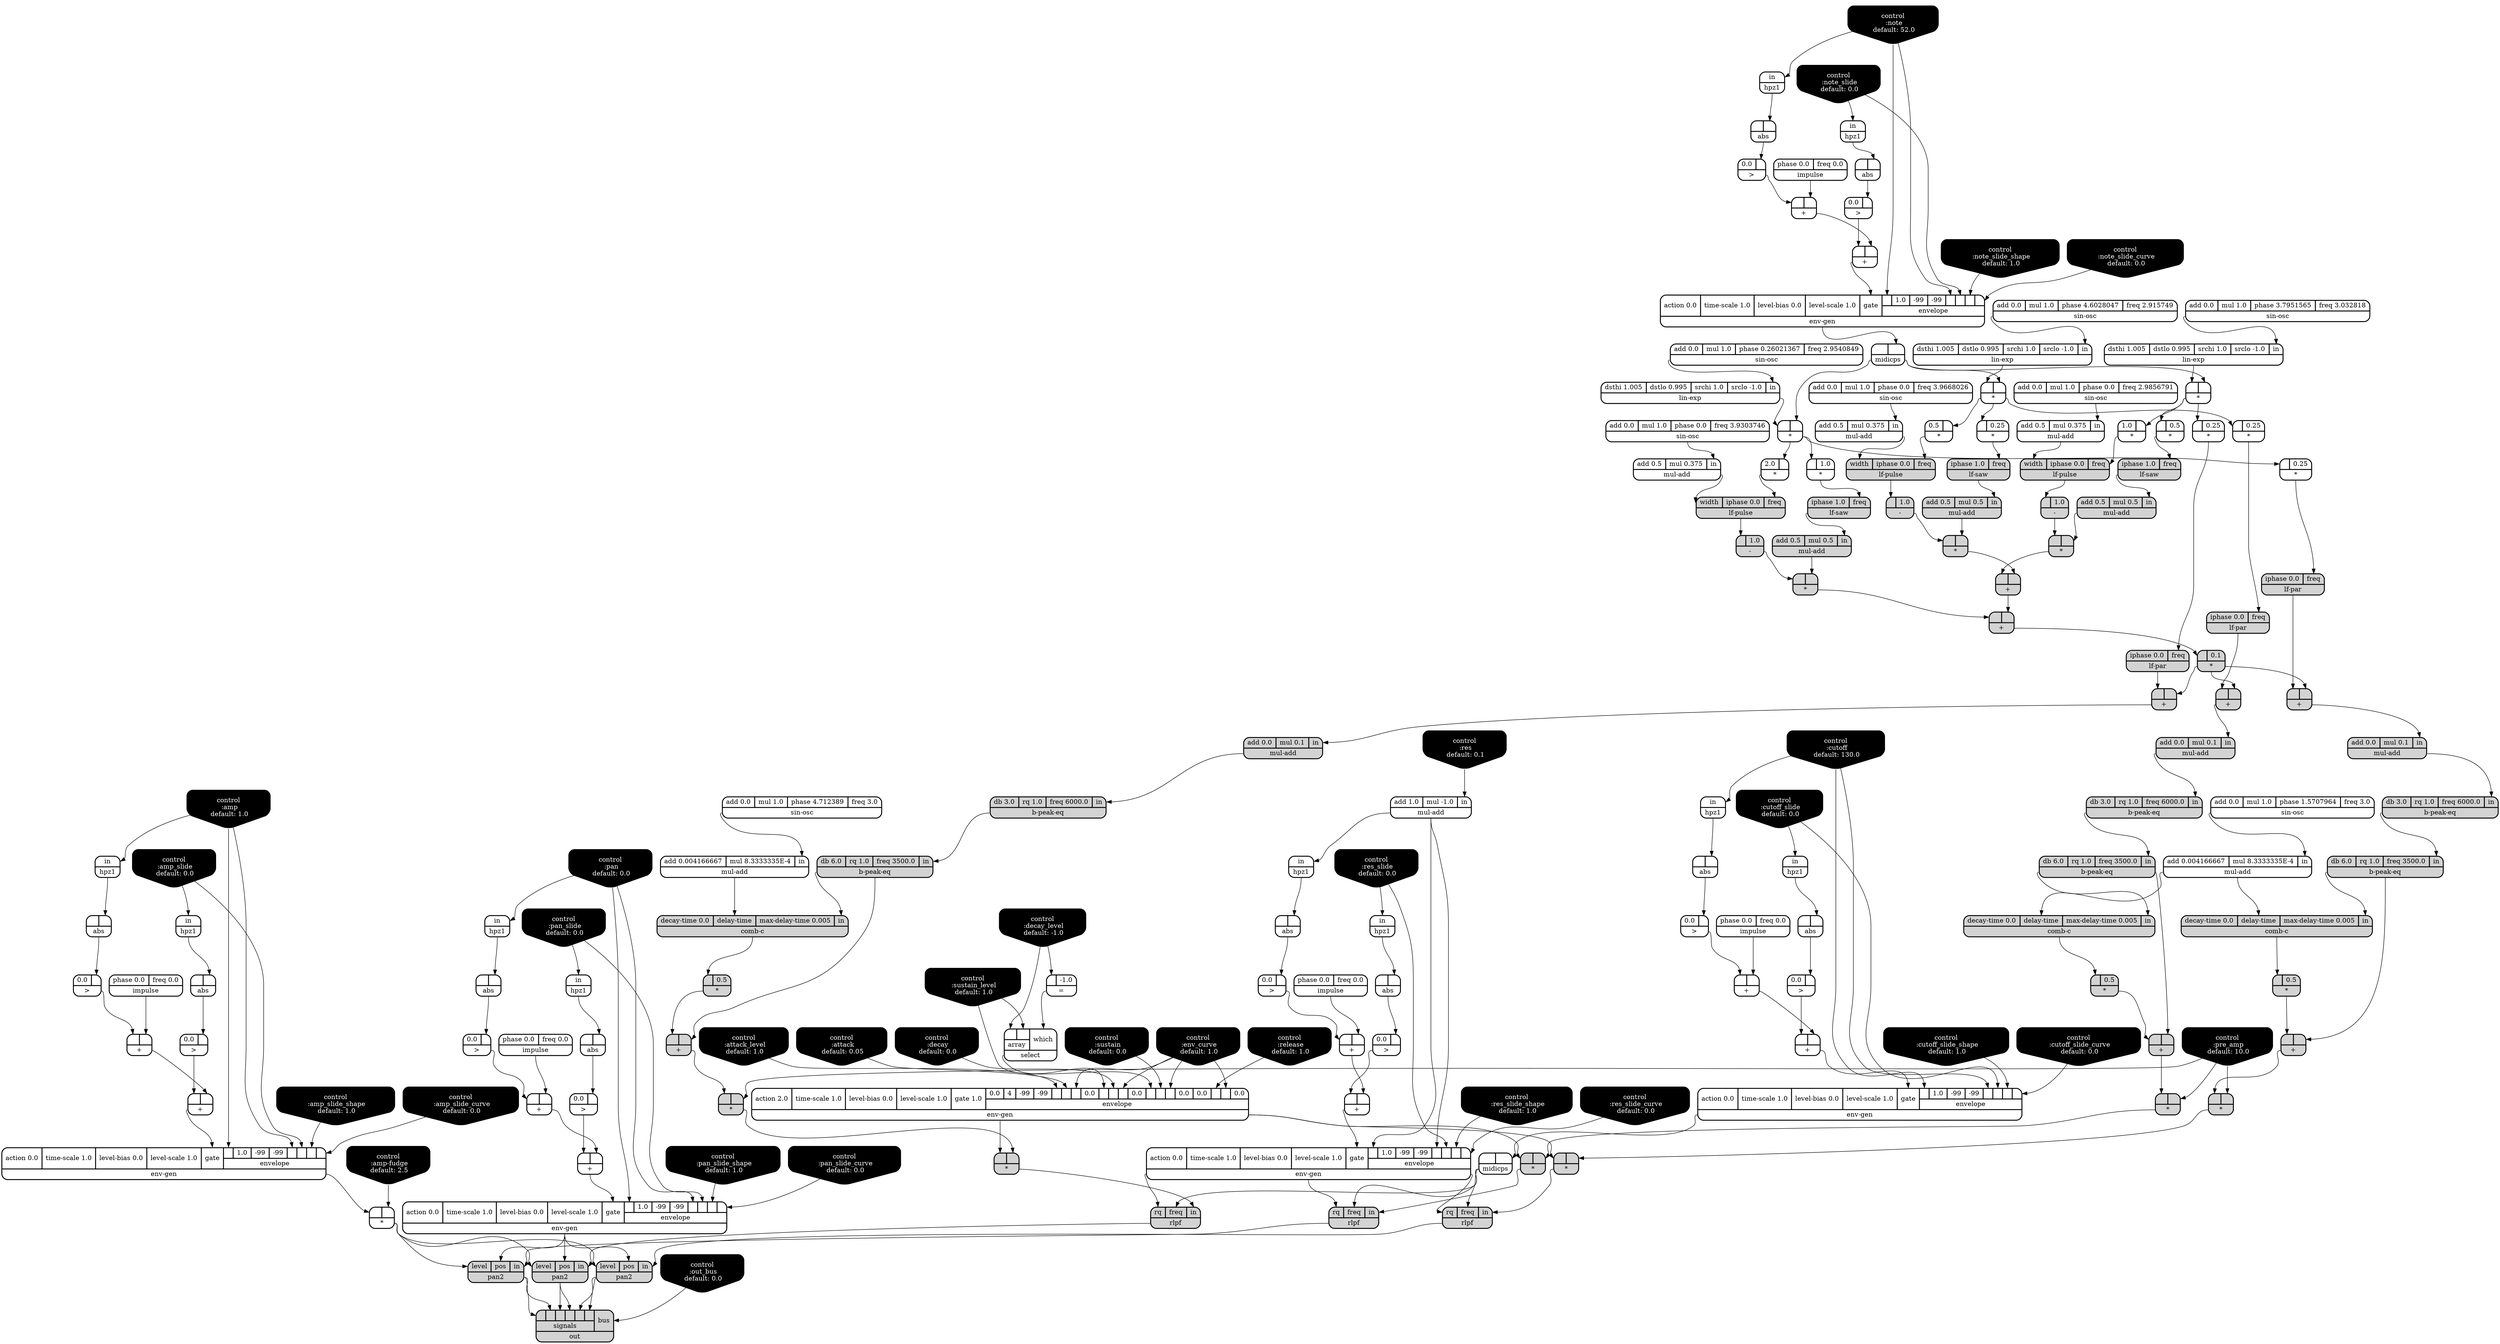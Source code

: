 digraph synthdef {
44 [label = "{{ <b> |<a> } |<__UG_NAME__>* }" style="bold, rounded" shape=record rankdir=LR];
45 [label = "{{ <b> |<a> 0.25} |<__UG_NAME__>* }" style="bold, rounded" shape=record rankdir=LR];
48 [label = "{{ <b> 0.5|<a> } |<__UG_NAME__>* }" style="bold, rounded" shape=record rankdir=LR];
53 [label = "{{ <b> |<a> } |<__UG_NAME__>* }" style="filled, bold, rounded"  shape=record rankdir=LR];
56 [label = "{{ <b> |<a> } |<__UG_NAME__>* }" style="bold, rounded" shape=record rankdir=LR];
57 [label = "{{ <b> |<a> 0.5} |<__UG_NAME__>* }" style="bold, rounded" shape=record rankdir=LR];
60 [label = "{{ <b> 1.0|<a> } |<__UG_NAME__>* }" style="bold, rounded" shape=record rankdir=LR];
65 [label = "{{ <b> |<a> } |<__UG_NAME__>* }" style="filled, bold, rounded"  shape=record rankdir=LR];
69 [label = "{{ <b> |<a> } |<__UG_NAME__>* }" style="bold, rounded" shape=record rankdir=LR];
70 [label = "{{ <b> |<a> 1.0} |<__UG_NAME__>* }" style="bold, rounded" shape=record rankdir=LR];
73 [label = "{{ <b> 2.0|<a> } |<__UG_NAME__>* }" style="bold, rounded" shape=record rankdir=LR];
78 [label = "{{ <b> |<a> } |<__UG_NAME__>* }" style="filled, bold, rounded"  shape=record rankdir=LR];
80 [label = "{{ <b> |<a> 0.1} |<__UG_NAME__>* }" style="filled, bold, rounded"  shape=record rankdir=LR];
81 [label = "{{ <b> |<a> 0.25} |<__UG_NAME__>* }" style="bold, rounded" shape=record rankdir=LR];
96 [label = "{{ <b> |<a> 0.25} |<__UG_NAME__>* }" style="bold, rounded" shape=record rankdir=LR];
105 [label = "{{ <b> |<a> 0.5} |<__UG_NAME__>* }" style="filled, bold, rounded"  shape=record rankdir=LR];
107 [label = "{{ <b> |<a> } |<__UG_NAME__>* }" style="filled, bold, rounded"  shape=record rankdir=LR];
111 [label = "{{ <b> |<a> } |<__UG_NAME__>* }" style="filled, bold, rounded"  shape=record rankdir=LR];
146 [label = "{{ <b> |<a> } |<__UG_NAME__>* }" style="bold, rounded" shape=record rankdir=LR];
151 [label = "{{ <b> |<a> 0.25} |<__UG_NAME__>* }" style="bold, rounded" shape=record rankdir=LR];
158 [label = "{{ <b> |<a> 0.5} |<__UG_NAME__>* }" style="filled, bold, rounded"  shape=record rankdir=LR];
160 [label = "{{ <b> |<a> } |<__UG_NAME__>* }" style="filled, bold, rounded"  shape=record rankdir=LR];
161 [label = "{{ <b> |<a> } |<__UG_NAME__>* }" style="filled, bold, rounded"  shape=record rankdir=LR];
163 [label = "{{ <b> |<a> 0.5} |<__UG_NAME__>* }" style="filled, bold, rounded"  shape=record rankdir=LR];
165 [label = "{{ <b> |<a> } |<__UG_NAME__>* }" style="filled, bold, rounded"  shape=record rankdir=LR];
166 [label = "{{ <b> |<a> } |<__UG_NAME__>* }" style="filled, bold, rounded"  shape=record rankdir=LR];
35 [label = "{{ <b> |<a> } |<__UG_NAME__>+ }" style="bold, rounded" shape=record rankdir=LR];
39 [label = "{{ <b> |<a> } |<__UG_NAME__>+ }" style="bold, rounded" shape=record rankdir=LR];
66 [label = "{{ <b> |<a> } |<__UG_NAME__>+ }" style="filled, bold, rounded"  shape=record rankdir=LR];
79 [label = "{{ <b> |<a> } |<__UG_NAME__>+ }" style="filled, bold, rounded"  shape=record rankdir=LR];
83 [label = "{{ <b> |<a> } |<__UG_NAME__>+ }" style="filled, bold, rounded"  shape=record rankdir=LR];
91 [label = "{{ <b> |<a> } |<__UG_NAME__>+ }" style="bold, rounded" shape=record rankdir=LR];
95 [label = "{{ <b> |<a> } |<__UG_NAME__>+ }" style="bold, rounded" shape=record rankdir=LR];
98 [label = "{{ <b> |<a> } |<__UG_NAME__>+ }" style="filled, bold, rounded"  shape=record rankdir=LR];
106 [label = "{{ <b> |<a> } |<__UG_NAME__>+ }" style="filled, bold, rounded"  shape=record rankdir=LR];
116 [label = "{{ <b> |<a> } |<__UG_NAME__>+ }" style="bold, rounded" shape=record rankdir=LR];
120 [label = "{{ <b> |<a> } |<__UG_NAME__>+ }" style="bold, rounded" shape=record rankdir=LR];
128 [label = "{{ <b> |<a> } |<__UG_NAME__>+ }" style="bold, rounded" shape=record rankdir=LR];
132 [label = "{{ <b> |<a> } |<__UG_NAME__>+ }" style="bold, rounded" shape=record rankdir=LR];
140 [label = "{{ <b> |<a> } |<__UG_NAME__>+ }" style="bold, rounded" shape=record rankdir=LR];
144 [label = "{{ <b> |<a> } |<__UG_NAME__>+ }" style="bold, rounded" shape=record rankdir=LR];
153 [label = "{{ <b> |<a> } |<__UG_NAME__>+ }" style="filled, bold, rounded"  shape=record rankdir=LR];
159 [label = "{{ <b> |<a> } |<__UG_NAME__>+ }" style="filled, bold, rounded"  shape=record rankdir=LR];
164 [label = "{{ <b> |<a> } |<__UG_NAME__>+ }" style="filled, bold, rounded"  shape=record rankdir=LR];
52 [label = "{{ <b> |<a> 1.0} |<__UG_NAME__>- }" style="filled, bold, rounded"  shape=record rankdir=LR];
64 [label = "{{ <b> |<a> 1.0} |<__UG_NAME__>- }" style="filled, bold, rounded"  shape=record rankdir=LR];
77 [label = "{{ <b> |<a> 1.0} |<__UG_NAME__>- }" style="filled, bold, rounded"  shape=record rankdir=LR];
108 [label = "{{ <b> |<a> -1.0} |<__UG_NAME__>= }" style="bold, rounded" shape=record rankdir=LR];
34 [label = "{{ <b> 0.0|<a> } |<__UG_NAME__>\> }" style="bold, rounded" shape=record rankdir=LR];
38 [label = "{{ <b> 0.0|<a> } |<__UG_NAME__>\> }" style="bold, rounded" shape=record rankdir=LR];
90 [label = "{{ <b> 0.0|<a> } |<__UG_NAME__>\> }" style="bold, rounded" shape=record rankdir=LR];
94 [label = "{{ <b> 0.0|<a> } |<__UG_NAME__>\> }" style="bold, rounded" shape=record rankdir=LR];
115 [label = "{{ <b> 0.0|<a> } |<__UG_NAME__>\> }" style="bold, rounded" shape=record rankdir=LR];
119 [label = "{{ <b> 0.0|<a> } |<__UG_NAME__>\> }" style="bold, rounded" shape=record rankdir=LR];
127 [label = "{{ <b> 0.0|<a> } |<__UG_NAME__>\> }" style="bold, rounded" shape=record rankdir=LR];
131 [label = "{{ <b> 0.0|<a> } |<__UG_NAME__>\> }" style="bold, rounded" shape=record rankdir=LR];
139 [label = "{{ <b> 0.0|<a> } |<__UG_NAME__>\> }" style="bold, rounded" shape=record rankdir=LR];
143 [label = "{{ <b> 0.0|<a> } |<__UG_NAME__>\> }" style="bold, rounded" shape=record rankdir=LR];
33 [label = "{{ <b> |<a> } |<__UG_NAME__>abs }" style="bold, rounded" shape=record rankdir=LR];
37 [label = "{{ <b> |<a> } |<__UG_NAME__>abs }" style="bold, rounded" shape=record rankdir=LR];
89 [label = "{{ <b> |<a> } |<__UG_NAME__>abs }" style="bold, rounded" shape=record rankdir=LR];
93 [label = "{{ <b> |<a> } |<__UG_NAME__>abs }" style="bold, rounded" shape=record rankdir=LR];
114 [label = "{{ <b> |<a> } |<__UG_NAME__>abs }" style="bold, rounded" shape=record rankdir=LR];
118 [label = "{{ <b> |<a> } |<__UG_NAME__>abs }" style="bold, rounded" shape=record rankdir=LR];
126 [label = "{{ <b> |<a> } |<__UG_NAME__>abs }" style="bold, rounded" shape=record rankdir=LR];
130 [label = "{{ <b> |<a> } |<__UG_NAME__>abs }" style="bold, rounded" shape=record rankdir=LR];
138 [label = "{{ <b> |<a> } |<__UG_NAME__>abs }" style="bold, rounded" shape=record rankdir=LR];
142 [label = "{{ <b> |<a> } |<__UG_NAME__>abs }" style="bold, rounded" shape=record rankdir=LR];
85 [label = "{{ <db> db 3.0|<rq> rq 1.0|<freq> freq 6000.0|<in> in} |<__UG_NAME__>b-peak-eq }" style="filled, bold, rounded"  shape=record rankdir=LR];
86 [label = "{{ <db> db 6.0|<rq> rq 1.0|<freq> freq 3500.0|<in> in} |<__UG_NAME__>b-peak-eq }" style="filled, bold, rounded"  shape=record rankdir=LR];
100 [label = "{{ <db> db 3.0|<rq> rq 1.0|<freq> freq 6000.0|<in> in} |<__UG_NAME__>b-peak-eq }" style="filled, bold, rounded"  shape=record rankdir=LR];
101 [label = "{{ <db> db 6.0|<rq> rq 1.0|<freq> freq 3500.0|<in> in} |<__UG_NAME__>b-peak-eq }" style="filled, bold, rounded"  shape=record rankdir=LR];
155 [label = "{{ <db> db 3.0|<rq> rq 1.0|<freq> freq 6000.0|<in> in} |<__UG_NAME__>b-peak-eq }" style="filled, bold, rounded"  shape=record rankdir=LR];
156 [label = "{{ <db> db 6.0|<rq> rq 1.0|<freq> freq 3500.0|<in> in} |<__UG_NAME__>b-peak-eq }" style="filled, bold, rounded"  shape=record rankdir=LR];
104 [label = "{{ <decay____time> decay-time 0.0|<delay____time> delay-time|<max____delay____time> max-delay-time 0.005|<in> in} |<__UG_NAME__>comb-c }" style="filled, bold, rounded"  shape=record rankdir=LR];
150 [label = "{{ <decay____time> decay-time 0.0|<delay____time> delay-time|<max____delay____time> max-delay-time 0.005|<in> in} |<__UG_NAME__>comb-c }" style="filled, bold, rounded"  shape=record rankdir=LR];
157 [label = "{{ <decay____time> decay-time 0.0|<delay____time> delay-time|<max____delay____time> max-delay-time 0.005|<in> in} |<__UG_NAME__>comb-c }" style="filled, bold, rounded"  shape=record rankdir=LR];
0 [label = "control
 :note
 default: 52.0" shape=invhouse style="rounded, filled, bold" fillcolor=black fontcolor=white ]; 
1 [label = "control
 :note_slide
 default: 0.0" shape=invhouse style="rounded, filled, bold" fillcolor=black fontcolor=white ]; 
2 [label = "control
 :note_slide_shape
 default: 1.0" shape=invhouse style="rounded, filled, bold" fillcolor=black fontcolor=white ]; 
3 [label = "control
 :note_slide_curve
 default: 0.0" shape=invhouse style="rounded, filled, bold" fillcolor=black fontcolor=white ]; 
4 [label = "control
 :amp
 default: 1.0" shape=invhouse style="rounded, filled, bold" fillcolor=black fontcolor=white ]; 
5 [label = "control
 :amp_slide
 default: 0.0" shape=invhouse style="rounded, filled, bold" fillcolor=black fontcolor=white ]; 
6 [label = "control
 :amp_slide_shape
 default: 1.0" shape=invhouse style="rounded, filled, bold" fillcolor=black fontcolor=white ]; 
7 [label = "control
 :amp_slide_curve
 default: 0.0" shape=invhouse style="rounded, filled, bold" fillcolor=black fontcolor=white ]; 
8 [label = "control
 :pan
 default: 0.0" shape=invhouse style="rounded, filled, bold" fillcolor=black fontcolor=white ]; 
9 [label = "control
 :pan_slide
 default: 0.0" shape=invhouse style="rounded, filled, bold" fillcolor=black fontcolor=white ]; 
10 [label = "control
 :pan_slide_shape
 default: 1.0" shape=invhouse style="rounded, filled, bold" fillcolor=black fontcolor=white ]; 
11 [label = "control
 :pan_slide_curve
 default: 0.0" shape=invhouse style="rounded, filled, bold" fillcolor=black fontcolor=white ]; 
12 [label = "control
 :attack
 default: 0.05" shape=invhouse style="rounded, filled, bold" fillcolor=black fontcolor=white ]; 
13 [label = "control
 :decay
 default: 0.0" shape=invhouse style="rounded, filled, bold" fillcolor=black fontcolor=white ]; 
14 [label = "control
 :sustain
 default: 0.0" shape=invhouse style="rounded, filled, bold" fillcolor=black fontcolor=white ]; 
15 [label = "control
 :release
 default: 1.0" shape=invhouse style="rounded, filled, bold" fillcolor=black fontcolor=white ]; 
16 [label = "control
 :attack_level
 default: 1.0" shape=invhouse style="rounded, filled, bold" fillcolor=black fontcolor=white ]; 
17 [label = "control
 :decay_level
 default: -1.0" shape=invhouse style="rounded, filled, bold" fillcolor=black fontcolor=white ]; 
18 [label = "control
 :sustain_level
 default: 1.0" shape=invhouse style="rounded, filled, bold" fillcolor=black fontcolor=white ]; 
19 [label = "control
 :env_curve
 default: 1.0" shape=invhouse style="rounded, filled, bold" fillcolor=black fontcolor=white ]; 
20 [label = "control
 :cutoff
 default: 130.0" shape=invhouse style="rounded, filled, bold" fillcolor=black fontcolor=white ]; 
21 [label = "control
 :cutoff_slide
 default: 0.0" shape=invhouse style="rounded, filled, bold" fillcolor=black fontcolor=white ]; 
22 [label = "control
 :cutoff_slide_shape
 default: 1.0" shape=invhouse style="rounded, filled, bold" fillcolor=black fontcolor=white ]; 
23 [label = "control
 :cutoff_slide_curve
 default: 0.0" shape=invhouse style="rounded, filled, bold" fillcolor=black fontcolor=white ]; 
24 [label = "control
 :res
 default: 0.1" shape=invhouse style="rounded, filled, bold" fillcolor=black fontcolor=white ]; 
25 [label = "control
 :res_slide
 default: 0.0" shape=invhouse style="rounded, filled, bold" fillcolor=black fontcolor=white ]; 
26 [label = "control
 :res_slide_shape
 default: 1.0" shape=invhouse style="rounded, filled, bold" fillcolor=black fontcolor=white ]; 
27 [label = "control
 :res_slide_curve
 default: 0.0" shape=invhouse style="rounded, filled, bold" fillcolor=black fontcolor=white ]; 
28 [label = "control
 :pre_amp
 default: 10.0" shape=invhouse style="rounded, filled, bold" fillcolor=black fontcolor=white ]; 
29 [label = "control
 :amp-fudge
 default: 2.5" shape=invhouse style="rounded, filled, bold" fillcolor=black fontcolor=white ]; 
30 [label = "control
 :out_bus
 default: 0.0" shape=invhouse style="rounded, filled, bold" fillcolor=black fontcolor=white ]; 
40 [label = "{{ <action> action 0.0|<time____scale> time-scale 1.0|<level____bias> level-bias 0.0|<level____scale> level-scale 1.0|<gate> gate|{{<envelope___control___0>|1.0|-99|-99|<envelope___control___4>|<envelope___control___5>|<envelope___control___6>|<envelope___control___7>}|envelope}} |<__UG_NAME__>env-gen }" style="bold, rounded" shape=record rankdir=LR];
110 [label = "{{ <action> action 2.0|<time____scale> time-scale 1.0|<level____bias> level-bias 0.0|<level____scale> level-scale 1.0|<gate> gate 1.0|{{0.0|4|-99|-99|<envelope___control___4>|<envelope___control___5>|<envelope___control___6>|0.0|<envelope___select___8>|<envelope___control___9>|<envelope___control___10>|0.0|<envelope___control___12>|<envelope___control___13>|<envelope___control___14>|0.0|0.0|<envelope___control___17>|<envelope___control___18>|0.0}|envelope}} |<__UG_NAME__>env-gen }" style="bold, rounded" shape=record rankdir=LR];
121 [label = "{{ <action> action 0.0|<time____scale> time-scale 1.0|<level____bias> level-bias 0.0|<level____scale> level-scale 1.0|<gate> gate|{{<envelope___control___0>|1.0|-99|-99|<envelope___control___4>|<envelope___control___5>|<envelope___control___6>|<envelope___control___7>}|envelope}} |<__UG_NAME__>env-gen }" style="bold, rounded" shape=record rankdir=LR];
133 [label = "{{ <action> action 0.0|<time____scale> time-scale 1.0|<level____bias> level-bias 0.0|<level____scale> level-scale 1.0|<gate> gate|{{<envelope___mul____add___0>|1.0|-99|-99|<envelope___mul____add___4>|<envelope___control___5>|<envelope___control___6>|<envelope___control___7>}|envelope}} |<__UG_NAME__>env-gen }" style="bold, rounded" shape=record rankdir=LR];
135 [label = "{{ <action> action 0.0|<time____scale> time-scale 1.0|<level____bias> level-bias 0.0|<level____scale> level-scale 1.0|<gate> gate|{{<envelope___control___0>|1.0|-99|-99|<envelope___control___4>|<envelope___control___5>|<envelope___control___6>|<envelope___control___7>}|envelope}} |<__UG_NAME__>env-gen }" style="bold, rounded" shape=record rankdir=LR];
145 [label = "{{ <action> action 0.0|<time____scale> time-scale 1.0|<level____bias> level-bias 0.0|<level____scale> level-scale 1.0|<gate> gate|{{<envelope___control___0>|1.0|-99|-99|<envelope___control___4>|<envelope___control___5>|<envelope___control___6>|<envelope___control___7>}|envelope}} |<__UG_NAME__>env-gen }" style="bold, rounded" shape=record rankdir=LR];
32 [label = "{{ <in> in} |<__UG_NAME__>hpz1 }" style="bold, rounded" shape=record rankdir=LR];
36 [label = "{{ <in> in} |<__UG_NAME__>hpz1 }" style="bold, rounded" shape=record rankdir=LR];
88 [label = "{{ <in> in} |<__UG_NAME__>hpz1 }" style="bold, rounded" shape=record rankdir=LR];
92 [label = "{{ <in> in} |<__UG_NAME__>hpz1 }" style="bold, rounded" shape=record rankdir=LR];
113 [label = "{{ <in> in} |<__UG_NAME__>hpz1 }" style="bold, rounded" shape=record rankdir=LR];
117 [label = "{{ <in> in} |<__UG_NAME__>hpz1 }" style="bold, rounded" shape=record rankdir=LR];
125 [label = "{{ <in> in} |<__UG_NAME__>hpz1 }" style="bold, rounded" shape=record rankdir=LR];
129 [label = "{{ <in> in} |<__UG_NAME__>hpz1 }" style="bold, rounded" shape=record rankdir=LR];
137 [label = "{{ <in> in} |<__UG_NAME__>hpz1 }" style="bold, rounded" shape=record rankdir=LR];
141 [label = "{{ <in> in} |<__UG_NAME__>hpz1 }" style="bold, rounded" shape=record rankdir=LR];
31 [label = "{{ <phase> phase 0.0|<freq> freq 0.0} |<__UG_NAME__>impulse }" style="bold, rounded" shape=record rankdir=LR];
87 [label = "{{ <phase> phase 0.0|<freq> freq 0.0} |<__UG_NAME__>impulse }" style="bold, rounded" shape=record rankdir=LR];
112 [label = "{{ <phase> phase 0.0|<freq> freq 0.0} |<__UG_NAME__>impulse }" style="bold, rounded" shape=record rankdir=LR];
123 [label = "{{ <phase> phase 0.0|<freq> freq 0.0} |<__UG_NAME__>impulse }" style="bold, rounded" shape=record rankdir=LR];
136 [label = "{{ <phase> phase 0.0|<freq> freq 0.0} |<__UG_NAME__>impulse }" style="bold, rounded" shape=record rankdir=LR];
82 [label = "{{ <iphase> iphase 0.0|<freq> freq} |<__UG_NAME__>lf-par }" style="filled, bold, rounded"  shape=record rankdir=LR];
97 [label = "{{ <iphase> iphase 0.0|<freq> freq} |<__UG_NAME__>lf-par }" style="filled, bold, rounded"  shape=record rankdir=LR];
152 [label = "{{ <iphase> iphase 0.0|<freq> freq} |<__UG_NAME__>lf-par }" style="filled, bold, rounded"  shape=record rankdir=LR];
51 [label = "{{ <width> width|<iphase> iphase 0.0|<freq> freq} |<__UG_NAME__>lf-pulse }" style="filled, bold, rounded"  shape=record rankdir=LR];
63 [label = "{{ <width> width|<iphase> iphase 0.0|<freq> freq} |<__UG_NAME__>lf-pulse }" style="filled, bold, rounded"  shape=record rankdir=LR];
76 [label = "{{ <width> width|<iphase> iphase 0.0|<freq> freq} |<__UG_NAME__>lf-pulse }" style="filled, bold, rounded"  shape=record rankdir=LR];
46 [label = "{{ <iphase> iphase 1.0|<freq> freq} |<__UG_NAME__>lf-saw }" style="filled, bold, rounded"  shape=record rankdir=LR];
58 [label = "{{ <iphase> iphase 1.0|<freq> freq} |<__UG_NAME__>lf-saw }" style="filled, bold, rounded"  shape=record rankdir=LR];
71 [label = "{{ <iphase> iphase 1.0|<freq> freq} |<__UG_NAME__>lf-saw }" style="filled, bold, rounded"  shape=record rankdir=LR];
43 [label = "{{ <dsthi> dsthi 1.005|<dstlo> dstlo 0.995|<srchi> srchi 1.0|<srclo> srclo -1.0|<in> in} |<__UG_NAME__>lin-exp }" style="bold, rounded" shape=record rankdir=LR];
55 [label = "{{ <dsthi> dsthi 1.005|<dstlo> dstlo 0.995|<srchi> srchi 1.0|<srclo> srclo -1.0|<in> in} |<__UG_NAME__>lin-exp }" style="bold, rounded" shape=record rankdir=LR];
68 [label = "{{ <dsthi> dsthi 1.005|<dstlo> dstlo 0.995|<srchi> srchi 1.0|<srclo> srclo -1.0|<in> in} |<__UG_NAME__>lin-exp }" style="bold, rounded" shape=record rankdir=LR];
41 [label = "{{ <b> |<a> } |<__UG_NAME__>midicps }" style="bold, rounded" shape=record rankdir=LR];
122 [label = "{{ <b> |<a> } |<__UG_NAME__>midicps }" style="bold, rounded" shape=record rankdir=LR];
47 [label = "{{ <add> add 0.5|<mul> mul 0.5|<in> in} |<__UG_NAME__>mul-add }" style="filled, bold, rounded"  shape=record rankdir=LR];
50 [label = "{{ <add> add 0.5|<mul> mul 0.375|<in> in} |<__UG_NAME__>mul-add }" style="bold, rounded" shape=record rankdir=LR];
59 [label = "{{ <add> add 0.5|<mul> mul 0.5|<in> in} |<__UG_NAME__>mul-add }" style="filled, bold, rounded"  shape=record rankdir=LR];
62 [label = "{{ <add> add 0.5|<mul> mul 0.375|<in> in} |<__UG_NAME__>mul-add }" style="bold, rounded" shape=record rankdir=LR];
72 [label = "{{ <add> add 0.5|<mul> mul 0.5|<in> in} |<__UG_NAME__>mul-add }" style="filled, bold, rounded"  shape=record rankdir=LR];
75 [label = "{{ <add> add 0.5|<mul> mul 0.375|<in> in} |<__UG_NAME__>mul-add }" style="bold, rounded" shape=record rankdir=LR];
84 [label = "{{ <add> add 0.0|<mul> mul 0.1|<in> in} |<__UG_NAME__>mul-add }" style="filled, bold, rounded"  shape=record rankdir=LR];
99 [label = "{{ <add> add 0.0|<mul> mul 0.1|<in> in} |<__UG_NAME__>mul-add }" style="filled, bold, rounded"  shape=record rankdir=LR];
103 [label = "{{ <add> add 0.004166667|<mul> mul 8.3333335E-4|<in> in} |<__UG_NAME__>mul-add }" style="bold, rounded" shape=record rankdir=LR];
124 [label = "{{ <add> add 1.0|<mul> mul -1.0|<in> in} |<__UG_NAME__>mul-add }" style="bold, rounded" shape=record rankdir=LR];
149 [label = "{{ <add> add 0.004166667|<mul> mul 8.3333335E-4|<in> in} |<__UG_NAME__>mul-add }" style="bold, rounded" shape=record rankdir=LR];
154 [label = "{{ <add> add 0.0|<mul> mul 0.1|<in> in} |<__UG_NAME__>mul-add }" style="filled, bold, rounded"  shape=record rankdir=LR];
170 [label = "{{ {{<signals___pan2___0>|<signals___pan2___1>|<signals___pan2___2>|<signals___pan2___3>|<signals___pan2___4>|<signals___pan2___5>}|signals}|<bus> bus} |<__UG_NAME__>out }" style="filled, bold, rounded"  shape=record rankdir=LR];
147 [label = "{{ <level> level|<pos> pos|<in> in} |<__UG_NAME__>pan2 }" style="filled, bold, rounded"  shape=record rankdir=LR];
167 [label = "{{ <level> level|<pos> pos|<in> in} |<__UG_NAME__>pan2 }" style="filled, bold, rounded"  shape=record rankdir=LR];
169 [label = "{{ <level> level|<pos> pos|<in> in} |<__UG_NAME__>pan2 }" style="filled, bold, rounded"  shape=record rankdir=LR];
134 [label = "{{ <rq> rq|<freq> freq|<in> in} |<__UG_NAME__>rlpf }" style="filled, bold, rounded"  shape=record rankdir=LR];
162 [label = "{{ <rq> rq|<freq> freq|<in> in} |<__UG_NAME__>rlpf }" style="filled, bold, rounded"  shape=record rankdir=LR];
168 [label = "{{ <rq> rq|<freq> freq|<in> in} |<__UG_NAME__>rlpf }" style="filled, bold, rounded"  shape=record rankdir=LR];
109 [label = "{{ {{<array___control___0>|<array___control___1>}|array}|<which> which} |<__UG_NAME__>select }" style="bold, rounded" shape=record rankdir=LR];
42 [label = "{{ <add> add 0.0|<mul> mul 1.0|<phase> phase 4.6028047|<freq> freq 2.915749} |<__UG_NAME__>sin-osc }" style="bold, rounded" shape=record rankdir=LR];
49 [label = "{{ <add> add 0.0|<mul> mul 1.0|<phase> phase 0.0|<freq> freq 3.9668026} |<__UG_NAME__>sin-osc }" style="bold, rounded" shape=record rankdir=LR];
54 [label = "{{ <add> add 0.0|<mul> mul 1.0|<phase> phase 3.7951565|<freq> freq 3.032818} |<__UG_NAME__>sin-osc }" style="bold, rounded" shape=record rankdir=LR];
61 [label = "{{ <add> add 0.0|<mul> mul 1.0|<phase> phase 0.0|<freq> freq 2.9856791} |<__UG_NAME__>sin-osc }" style="bold, rounded" shape=record rankdir=LR];
67 [label = "{{ <add> add 0.0|<mul> mul 1.0|<phase> phase 0.26021367|<freq> freq 2.9540849} |<__UG_NAME__>sin-osc }" style="bold, rounded" shape=record rankdir=LR];
74 [label = "{{ <add> add 0.0|<mul> mul 1.0|<phase> phase 0.0|<freq> freq 3.9303746} |<__UG_NAME__>sin-osc }" style="bold, rounded" shape=record rankdir=LR];
102 [label = "{{ <add> add 0.0|<mul> mul 1.0|<phase> phase 4.712389|<freq> freq 3.0} |<__UG_NAME__>sin-osc }" style="bold, rounded" shape=record rankdir=LR];
148 [label = "{{ <add> add 0.0|<mul> mul 1.0|<phase> phase 1.5707964|<freq> freq 3.0} |<__UG_NAME__>sin-osc }" style="bold, rounded" shape=record rankdir=LR];

41:__UG_NAME__ -> 44:a ;
43:__UG_NAME__ -> 44:b ;
44:__UG_NAME__ -> 45:b ;
44:__UG_NAME__ -> 48:a ;
47:__UG_NAME__ -> 53:a ;
52:__UG_NAME__ -> 53:b ;
41:__UG_NAME__ -> 56:a ;
55:__UG_NAME__ -> 56:b ;
56:__UG_NAME__ -> 57:b ;
56:__UG_NAME__ -> 60:a ;
59:__UG_NAME__ -> 65:a ;
64:__UG_NAME__ -> 65:b ;
41:__UG_NAME__ -> 69:a ;
68:__UG_NAME__ -> 69:b ;
69:__UG_NAME__ -> 70:b ;
69:__UG_NAME__ -> 73:a ;
72:__UG_NAME__ -> 78:a ;
77:__UG_NAME__ -> 78:b ;
79:__UG_NAME__ -> 80:b ;
69:__UG_NAME__ -> 81:b ;
56:__UG_NAME__ -> 96:b ;
104:__UG_NAME__ -> 105:b ;
28:__UG_NAME__ -> 107:a ;
106:__UG_NAME__ -> 107:b ;
107:__UG_NAME__ -> 111:a ;
110:__UG_NAME__ -> 111:b ;
29:__UG_NAME__ -> 146:a ;
145:__UG_NAME__ -> 146:b ;
44:__UG_NAME__ -> 151:b ;
157:__UG_NAME__ -> 158:b ;
28:__UG_NAME__ -> 160:a ;
159:__UG_NAME__ -> 160:b ;
160:__UG_NAME__ -> 161:a ;
110:__UG_NAME__ -> 161:b ;
150:__UG_NAME__ -> 163:b ;
28:__UG_NAME__ -> 165:a ;
164:__UG_NAME__ -> 165:b ;
165:__UG_NAME__ -> 166:a ;
110:__UG_NAME__ -> 166:b ;
31:__UG_NAME__ -> 35:a ;
34:__UG_NAME__ -> 35:b ;
35:__UG_NAME__ -> 39:a ;
38:__UG_NAME__ -> 39:b ;
53:__UG_NAME__ -> 66:a ;
65:__UG_NAME__ -> 66:b ;
66:__UG_NAME__ -> 79:a ;
78:__UG_NAME__ -> 79:b ;
80:__UG_NAME__ -> 83:a ;
82:__UG_NAME__ -> 83:b ;
87:__UG_NAME__ -> 91:a ;
90:__UG_NAME__ -> 91:b ;
91:__UG_NAME__ -> 95:a ;
94:__UG_NAME__ -> 95:b ;
80:__UG_NAME__ -> 98:a ;
97:__UG_NAME__ -> 98:b ;
101:__UG_NAME__ -> 106:a ;
105:__UG_NAME__ -> 106:b ;
112:__UG_NAME__ -> 116:a ;
115:__UG_NAME__ -> 116:b ;
116:__UG_NAME__ -> 120:a ;
119:__UG_NAME__ -> 120:b ;
123:__UG_NAME__ -> 128:a ;
127:__UG_NAME__ -> 128:b ;
128:__UG_NAME__ -> 132:a ;
131:__UG_NAME__ -> 132:b ;
136:__UG_NAME__ -> 140:a ;
139:__UG_NAME__ -> 140:b ;
140:__UG_NAME__ -> 144:a ;
143:__UG_NAME__ -> 144:b ;
80:__UG_NAME__ -> 153:a ;
152:__UG_NAME__ -> 153:b ;
156:__UG_NAME__ -> 159:a ;
158:__UG_NAME__ -> 159:b ;
86:__UG_NAME__ -> 164:a ;
163:__UG_NAME__ -> 164:b ;
51:__UG_NAME__ -> 52:b ;
63:__UG_NAME__ -> 64:b ;
76:__UG_NAME__ -> 77:b ;
17:__UG_NAME__ -> 108:b ;
33:__UG_NAME__ -> 34:a ;
37:__UG_NAME__ -> 38:a ;
89:__UG_NAME__ -> 90:a ;
93:__UG_NAME__ -> 94:a ;
114:__UG_NAME__ -> 115:a ;
118:__UG_NAME__ -> 119:a ;
126:__UG_NAME__ -> 127:a ;
130:__UG_NAME__ -> 131:a ;
138:__UG_NAME__ -> 139:a ;
142:__UG_NAME__ -> 143:a ;
32:__UG_NAME__ -> 33:a ;
36:__UG_NAME__ -> 37:a ;
88:__UG_NAME__ -> 89:a ;
92:__UG_NAME__ -> 93:a ;
113:__UG_NAME__ -> 114:a ;
117:__UG_NAME__ -> 118:a ;
125:__UG_NAME__ -> 126:a ;
129:__UG_NAME__ -> 130:a ;
137:__UG_NAME__ -> 138:a ;
141:__UG_NAME__ -> 142:a ;
84:__UG_NAME__ -> 85:in ;
85:__UG_NAME__ -> 86:in ;
99:__UG_NAME__ -> 100:in ;
100:__UG_NAME__ -> 101:in ;
154:__UG_NAME__ -> 155:in ;
155:__UG_NAME__ -> 156:in ;
101:__UG_NAME__ -> 104:in ;
103:__UG_NAME__ -> 104:delay____time ;
86:__UG_NAME__ -> 150:in ;
149:__UG_NAME__ -> 150:delay____time ;
156:__UG_NAME__ -> 157:in ;
149:__UG_NAME__ -> 157:delay____time ;
0:__UG_NAME__ -> 40:envelope___control___0 ;
0:__UG_NAME__ -> 40:envelope___control___4 ;
1:__UG_NAME__ -> 40:envelope___control___5 ;
2:__UG_NAME__ -> 40:envelope___control___6 ;
3:__UG_NAME__ -> 40:envelope___control___7 ;
39:__UG_NAME__ -> 40:gate ;
16:__UG_NAME__ -> 110:envelope___control___4 ;
12:__UG_NAME__ -> 110:envelope___control___5 ;
19:__UG_NAME__ -> 110:envelope___control___6 ;
109:__UG_NAME__ -> 110:envelope___select___8 ;
13:__UG_NAME__ -> 110:envelope___control___9 ;
19:__UG_NAME__ -> 110:envelope___control___10 ;
18:__UG_NAME__ -> 110:envelope___control___12 ;
14:__UG_NAME__ -> 110:envelope___control___13 ;
19:__UG_NAME__ -> 110:envelope___control___14 ;
15:__UG_NAME__ -> 110:envelope___control___17 ;
19:__UG_NAME__ -> 110:envelope___control___18 ;
20:__UG_NAME__ -> 121:envelope___control___0 ;
20:__UG_NAME__ -> 121:envelope___control___4 ;
21:__UG_NAME__ -> 121:envelope___control___5 ;
22:__UG_NAME__ -> 121:envelope___control___6 ;
23:__UG_NAME__ -> 121:envelope___control___7 ;
120:__UG_NAME__ -> 121:gate ;
124:__UG_NAME__ -> 133:envelope___mul____add___0 ;
124:__UG_NAME__ -> 133:envelope___mul____add___4 ;
25:__UG_NAME__ -> 133:envelope___control___5 ;
26:__UG_NAME__ -> 133:envelope___control___6 ;
27:__UG_NAME__ -> 133:envelope___control___7 ;
132:__UG_NAME__ -> 133:gate ;
8:__UG_NAME__ -> 135:envelope___control___0 ;
8:__UG_NAME__ -> 135:envelope___control___4 ;
9:__UG_NAME__ -> 135:envelope___control___5 ;
10:__UG_NAME__ -> 135:envelope___control___6 ;
11:__UG_NAME__ -> 135:envelope___control___7 ;
95:__UG_NAME__ -> 135:gate ;
4:__UG_NAME__ -> 145:envelope___control___0 ;
4:__UG_NAME__ -> 145:envelope___control___4 ;
5:__UG_NAME__ -> 145:envelope___control___5 ;
6:__UG_NAME__ -> 145:envelope___control___6 ;
7:__UG_NAME__ -> 145:envelope___control___7 ;
144:__UG_NAME__ -> 145:gate ;
0:__UG_NAME__ -> 32:in ;
1:__UG_NAME__ -> 36:in ;
8:__UG_NAME__ -> 88:in ;
9:__UG_NAME__ -> 92:in ;
20:__UG_NAME__ -> 113:in ;
21:__UG_NAME__ -> 117:in ;
124:__UG_NAME__ -> 125:in ;
25:__UG_NAME__ -> 129:in ;
4:__UG_NAME__ -> 137:in ;
5:__UG_NAME__ -> 141:in ;
81:__UG_NAME__ -> 82:freq ;
96:__UG_NAME__ -> 97:freq ;
151:__UG_NAME__ -> 152:freq ;
48:__UG_NAME__ -> 51:freq ;
50:__UG_NAME__ -> 51:width ;
60:__UG_NAME__ -> 63:freq ;
62:__UG_NAME__ -> 63:width ;
73:__UG_NAME__ -> 76:freq ;
75:__UG_NAME__ -> 76:width ;
45:__UG_NAME__ -> 46:freq ;
57:__UG_NAME__ -> 58:freq ;
70:__UG_NAME__ -> 71:freq ;
42:__UG_NAME__ -> 43:in ;
54:__UG_NAME__ -> 55:in ;
67:__UG_NAME__ -> 68:in ;
40:__UG_NAME__ -> 41:a ;
121:__UG_NAME__ -> 122:a ;
46:__UG_NAME__ -> 47:in ;
49:__UG_NAME__ -> 50:in ;
58:__UG_NAME__ -> 59:in ;
61:__UG_NAME__ -> 62:in ;
71:__UG_NAME__ -> 72:in ;
74:__UG_NAME__ -> 75:in ;
83:__UG_NAME__ -> 84:in ;
98:__UG_NAME__ -> 99:in ;
102:__UG_NAME__ -> 103:in ;
24:__UG_NAME__ -> 124:in ;
148:__UG_NAME__ -> 149:in ;
153:__UG_NAME__ -> 154:in ;
30:__UG_NAME__ -> 170:bus ;
167:__UG_NAME__ -> 170:signals___pan2___0 ;
167:__UG_NAME__ -> 170:signals___pan2___1 ;
147:__UG_NAME__ -> 170:signals___pan2___2 ;
147:__UG_NAME__ -> 170:signals___pan2___3 ;
169:__UG_NAME__ -> 170:signals___pan2___4 ;
169:__UG_NAME__ -> 170:signals___pan2___5 ;
134:__UG_NAME__ -> 147:in ;
135:__UG_NAME__ -> 147:pos ;
146:__UG_NAME__ -> 147:level ;
162:__UG_NAME__ -> 167:in ;
135:__UG_NAME__ -> 167:pos ;
146:__UG_NAME__ -> 167:level ;
168:__UG_NAME__ -> 169:in ;
135:__UG_NAME__ -> 169:pos ;
146:__UG_NAME__ -> 169:level ;
111:__UG_NAME__ -> 134:in ;
122:__UG_NAME__ -> 134:freq ;
133:__UG_NAME__ -> 134:rq ;
161:__UG_NAME__ -> 162:in ;
122:__UG_NAME__ -> 162:freq ;
133:__UG_NAME__ -> 162:rq ;
166:__UG_NAME__ -> 168:in ;
122:__UG_NAME__ -> 168:freq ;
133:__UG_NAME__ -> 168:rq ;
108:__UG_NAME__ -> 109:which ;
17:__UG_NAME__ -> 109:array___control___0 ;
18:__UG_NAME__ -> 109:array___control___1 ;

}
